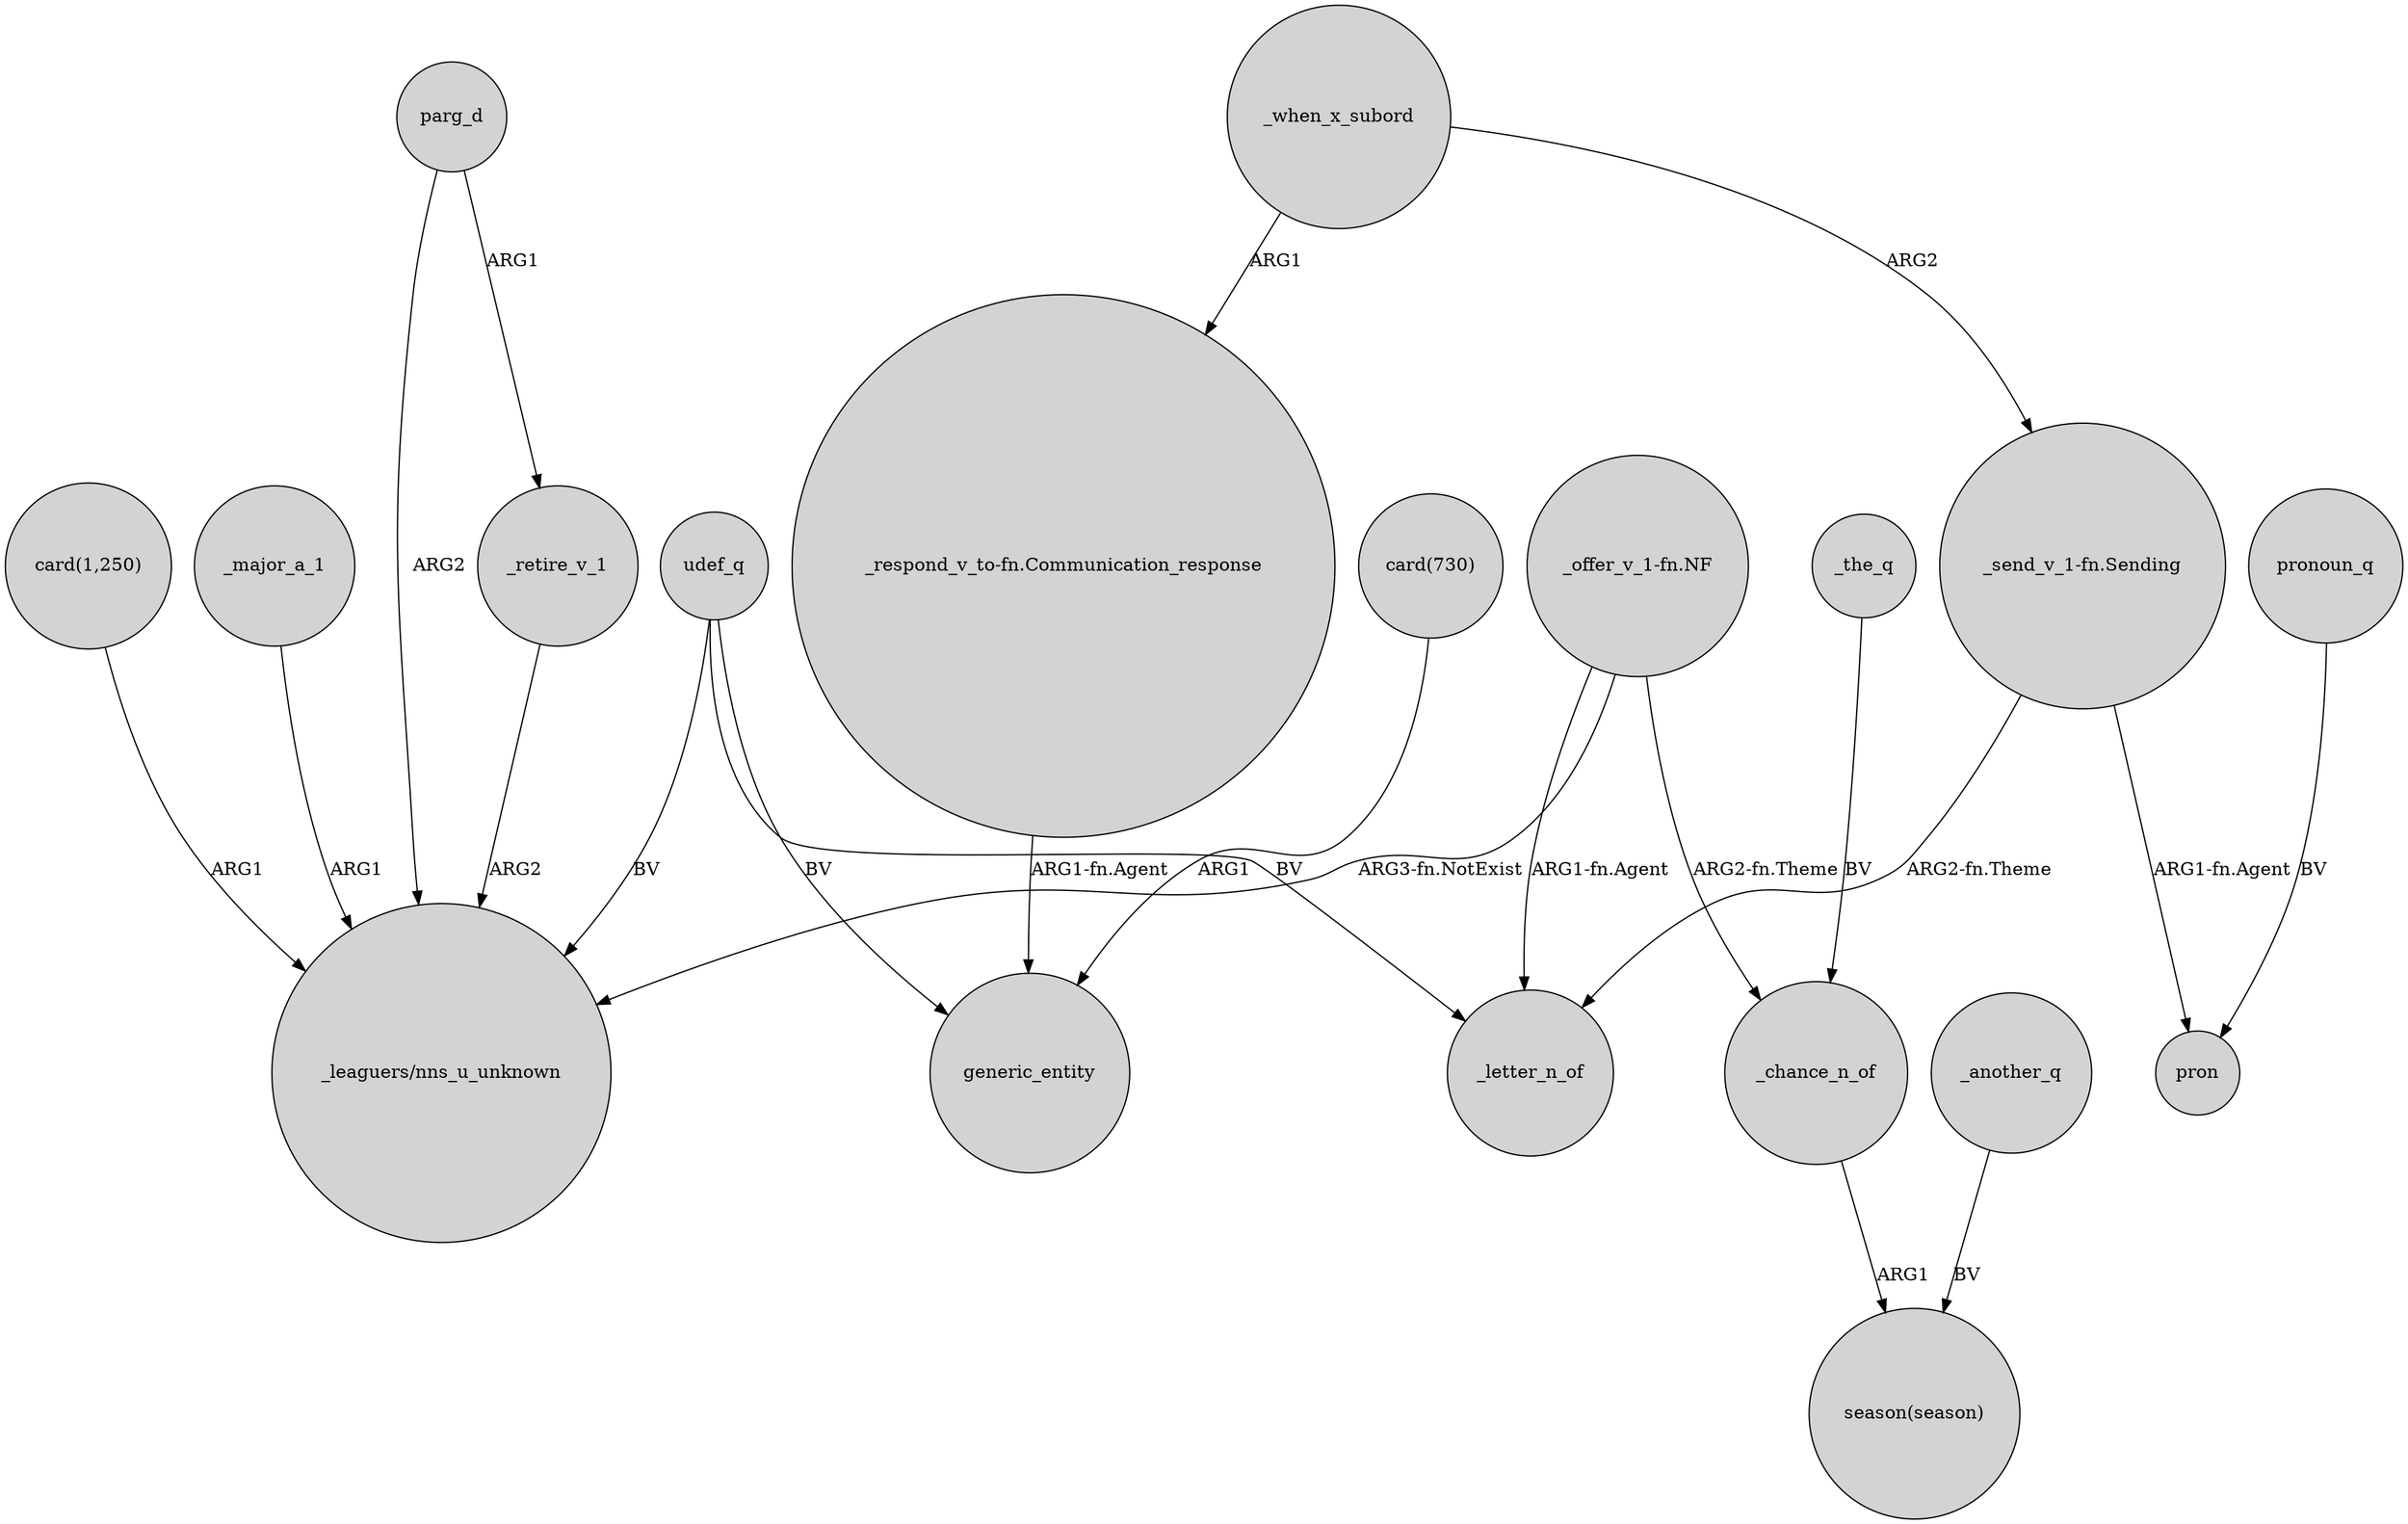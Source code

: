 digraph {
	node [shape=circle style=filled]
	"card(1,250)" -> "_leaguers/nns_u_unknown" [label=ARG1]
	udef_q -> generic_entity [label=BV]
	udef_q -> _letter_n_of [label=BV]
	_major_a_1 -> "_leaguers/nns_u_unknown" [label=ARG1]
	"_send_v_1-fn.Sending" -> _letter_n_of [label="ARG2-fn.Theme"]
	"_respond_v_to-fn.Communication_response" -> generic_entity [label="ARG1-fn.Agent"]
	"_offer_v_1-fn.NF" -> _letter_n_of [label="ARG1-fn.Agent"]
	parg_d -> _retire_v_1 [label=ARG1]
	"_offer_v_1-fn.NF" -> _chance_n_of [label="ARG2-fn.Theme"]
	"_send_v_1-fn.Sending" -> pron [label="ARG1-fn.Agent"]
	_retire_v_1 -> "_leaguers/nns_u_unknown" [label=ARG2]
	"card(730)" -> generic_entity [label=ARG1]
	_chance_n_of -> "season(season)" [label=ARG1]
	pronoun_q -> pron [label=BV]
	"_offer_v_1-fn.NF" -> "_leaguers/nns_u_unknown" [label="ARG3-fn.NotExist"]
	_when_x_subord -> "_send_v_1-fn.Sending" [label=ARG2]
	udef_q -> "_leaguers/nns_u_unknown" [label=BV]
	_another_q -> "season(season)" [label=BV]
	parg_d -> "_leaguers/nns_u_unknown" [label=ARG2]
	_the_q -> _chance_n_of [label=BV]
	_when_x_subord -> "_respond_v_to-fn.Communication_response" [label=ARG1]
}
